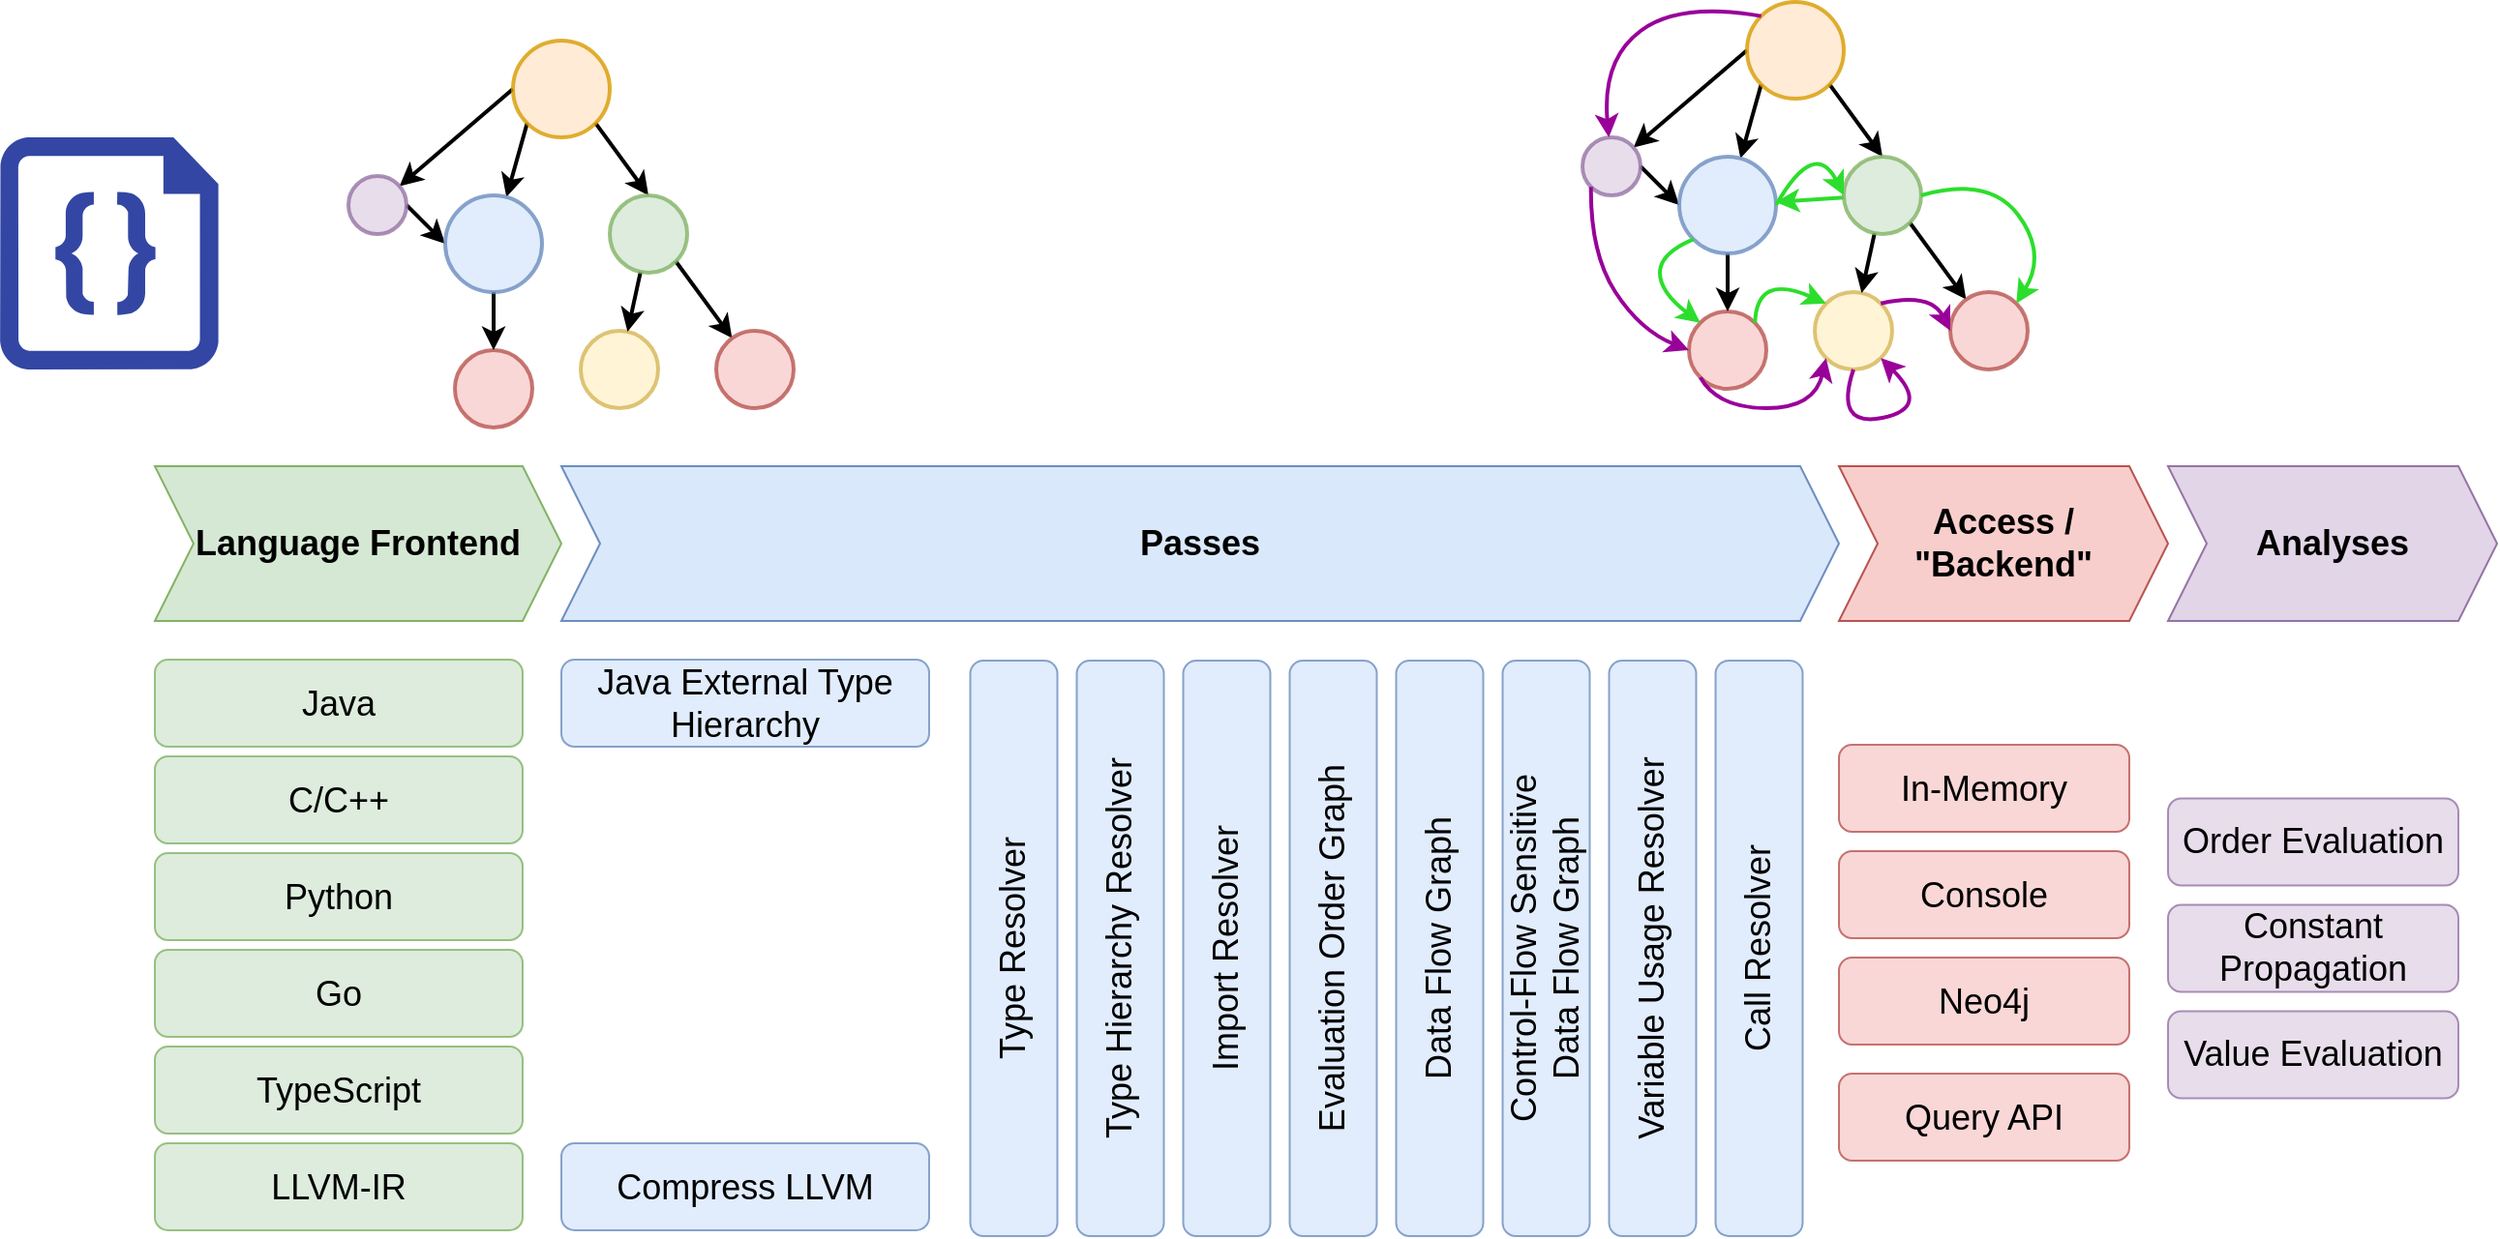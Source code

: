 <mxfile version="20.5.3" type="device"><diagram id="Z0YAflBHM_s1VhrlULr_" name="Page-1"><mxGraphModel dx="1350" dy="1893" grid="1" gridSize="10" guides="1" tooltips="1" connect="1" arrows="1" fold="1" page="1" pageScale="1" pageWidth="850" pageHeight="1100" math="0" shadow="0"><root><mxCell id="0"/><mxCell id="1" parent="0"/><mxCell id="ZCOIfXgAyzWs3JXAa6fL-1" value="&lt;font style=&quot;font-size: 18px;&quot;&gt;&lt;b&gt;Language Frontend&lt;/b&gt;&lt;/font&gt;" style="shape=step;perimeter=stepPerimeter;whiteSpace=wrap;html=1;fixedSize=1;fillColor=#d5e8d4;strokeColor=#82b366;" parent="1" vertex="1"><mxGeometry x="90" y="100" width="210" height="80" as="geometry"/></mxCell><mxCell id="ZCOIfXgAyzWs3JXAa6fL-2" value="&lt;font style=&quot;font-size: 18px;&quot;&gt;&lt;b&gt;Passes&lt;/b&gt;&lt;/font&gt;" style="shape=step;perimeter=stepPerimeter;whiteSpace=wrap;html=1;fixedSize=1;fillColor=#dae8fc;strokeColor=#6c8ebf;" parent="1" vertex="1"><mxGeometry x="300" y="100" width="660" height="80" as="geometry"/></mxCell><mxCell id="ZCOIfXgAyzWs3JXAa6fL-3" value="Java" style="rounded=1;whiteSpace=wrap;html=1;fontSize=18;fillColor=#d5e8d4;strokeColor=#82b366;opacity=80;" parent="1" vertex="1"><mxGeometry x="90" y="200" width="190" height="45" as="geometry"/></mxCell><mxCell id="ZCOIfXgAyzWs3JXAa6fL-4" value="&lt;div&gt;C/C++&lt;/div&gt;" style="rounded=1;whiteSpace=wrap;html=1;fontSize=18;fillColor=#d5e8d4;strokeColor=#82b366;opacity=80;" parent="1" vertex="1"><mxGeometry x="90" y="250" width="190" height="45" as="geometry"/></mxCell><mxCell id="ZCOIfXgAyzWs3JXAa6fL-5" value="Python" style="rounded=1;whiteSpace=wrap;html=1;fontSize=18;fillColor=#d5e8d4;strokeColor=#82b366;opacity=80;" parent="1" vertex="1"><mxGeometry x="90" y="300" width="190" height="45" as="geometry"/></mxCell><mxCell id="ZCOIfXgAyzWs3JXAa6fL-6" value="Go" style="rounded=1;whiteSpace=wrap;html=1;fontSize=18;fillColor=#d5e8d4;strokeColor=#82b366;opacity=80;" parent="1" vertex="1"><mxGeometry x="90" y="350" width="190" height="45" as="geometry"/></mxCell><mxCell id="ZCOIfXgAyzWs3JXAa6fL-8" value="TypeScript" style="rounded=1;whiteSpace=wrap;html=1;fontSize=18;fillColor=#d5e8d4;strokeColor=#82b366;opacity=80;" parent="1" vertex="1"><mxGeometry x="90" y="400" width="190" height="45" as="geometry"/></mxCell><mxCell id="ZCOIfXgAyzWs3JXAa6fL-9" value="LLVM-IR" style="rounded=1;whiteSpace=wrap;html=1;fontSize=18;fillColor=#d5e8d4;strokeColor=#82b366;opacity=80;" parent="1" vertex="1"><mxGeometry x="90" y="450" width="190" height="45" as="geometry"/></mxCell><mxCell id="ZCOIfXgAyzWs3JXAa6fL-10" value="Java External Type Hierarchy" style="rounded=1;whiteSpace=wrap;html=1;fontSize=18;fillColor=#dae8fc;strokeColor=#6c8ebf;opacity=80;" parent="1" vertex="1"><mxGeometry x="300" y="200" width="190" height="45" as="geometry"/></mxCell><mxCell id="ZCOIfXgAyzWs3JXAa6fL-11" value="Compress LLVM" style="rounded=1;whiteSpace=wrap;html=1;fontSize=18;fillColor=#dae8fc;strokeColor=#6c8ebf;opacity=80;" parent="1" vertex="1"><mxGeometry x="300" y="450" width="190" height="45" as="geometry"/></mxCell><mxCell id="ZCOIfXgAyzWs3JXAa6fL-12" value="&lt;div&gt;Type Resolver&lt;/div&gt;" style="rounded=1;whiteSpace=wrap;html=1;fontSize=18;rotation=-90;fillColor=#dae8fc;strokeColor=#6c8ebf;opacity=80;" parent="1" vertex="1"><mxGeometry x="385" y="326.75" width="297.5" height="45" as="geometry"/></mxCell><mxCell id="ZCOIfXgAyzWs3JXAa6fL-13" value="&lt;div&gt;Type Hierarchy Resolver&lt;/div&gt;" style="rounded=1;whiteSpace=wrap;html=1;fontSize=18;rotation=-90;fillColor=#dae8fc;strokeColor=#6c8ebf;opacity=80;" parent="1" vertex="1"><mxGeometry x="440" y="326.75" width="297.5" height="45" as="geometry"/></mxCell><mxCell id="ZCOIfXgAyzWs3JXAa6fL-14" value="Import Resolver" style="rounded=1;whiteSpace=wrap;html=1;fontSize=18;rotation=-90;fillColor=#dae8fc;strokeColor=#6c8ebf;opacity=80;" parent="1" vertex="1"><mxGeometry x="495" y="326.75" width="297.5" height="45" as="geometry"/></mxCell><mxCell id="ZCOIfXgAyzWs3JXAa6fL-15" value="&lt;div&gt;Evaluation Order Graph&lt;/div&gt;" style="rounded=1;whiteSpace=wrap;html=1;fontSize=18;rotation=-90;fillColor=#dae8fc;strokeColor=#6c8ebf;opacity=80;" parent="1" vertex="1"><mxGeometry x="550" y="326.75" width="297.5" height="45" as="geometry"/></mxCell><mxCell id="ZCOIfXgAyzWs3JXAa6fL-16" value="&lt;div&gt;Data Flow Graph&lt;/div&gt;" style="rounded=1;whiteSpace=wrap;html=1;fontSize=18;rotation=-90;fillColor=#dae8fc;strokeColor=#6c8ebf;opacity=80;" parent="1" vertex="1"><mxGeometry x="605" y="326.75" width="297.5" height="45" as="geometry"/></mxCell><mxCell id="ZCOIfXgAyzWs3JXAa6fL-17" value="&lt;div&gt;Control-Flow Sensitive &lt;br&gt;&lt;/div&gt;&lt;div&gt;Data Flow Graph&lt;/div&gt;" style="rounded=1;whiteSpace=wrap;html=1;fontSize=18;rotation=-90;fillColor=#dae8fc;strokeColor=#6c8ebf;opacity=80;" parent="1" vertex="1"><mxGeometry x="660" y="326.75" width="297.5" height="45" as="geometry"/></mxCell><mxCell id="ZCOIfXgAyzWs3JXAa6fL-18" value="&lt;div&gt;Variable Usage Resolver&lt;/div&gt;" style="rounded=1;whiteSpace=wrap;html=1;fontSize=18;rotation=-90;fillColor=#dae8fc;strokeColor=#6c8ebf;opacity=80;" parent="1" vertex="1"><mxGeometry x="715" y="326.75" width="297.5" height="45" as="geometry"/></mxCell><mxCell id="ZCOIfXgAyzWs3JXAa6fL-19" value="&lt;div&gt;Call Resolver&lt;br&gt;&lt;/div&gt;" style="rounded=1;whiteSpace=wrap;html=1;fontSize=18;rotation=-90;fillColor=#dae8fc;strokeColor=#6c8ebf;opacity=80;" parent="1" vertex="1"><mxGeometry x="770" y="326.75" width="297.5" height="45" as="geometry"/></mxCell><mxCell id="ZCOIfXgAyzWs3JXAa6fL-20" value="&lt;b&gt;&lt;font style=&quot;font-size: 18px;&quot;&gt;Access / &quot;Backend&quot;&lt;br&gt;&lt;/font&gt;&lt;/b&gt;" style="shape=step;perimeter=stepPerimeter;whiteSpace=wrap;html=1;fixedSize=1;fillColor=#f8cecc;strokeColor=#b85450;" parent="1" vertex="1"><mxGeometry x="960" y="100" width="170" height="80" as="geometry"/></mxCell><mxCell id="ZCOIfXgAyzWs3JXAa6fL-21" value="In-Memory" style="rounded=1;whiteSpace=wrap;html=1;fontSize=18;fillColor=#f8cecc;strokeColor=#b85450;opacity=80;" parent="1" vertex="1"><mxGeometry x="960" y="244" width="150" height="45" as="geometry"/></mxCell><mxCell id="ZCOIfXgAyzWs3JXAa6fL-22" value="Console" style="rounded=1;whiteSpace=wrap;html=1;fontSize=18;fillColor=#f8cecc;strokeColor=#b85450;opacity=80;" parent="1" vertex="1"><mxGeometry x="960" y="299" width="150" height="45" as="geometry"/></mxCell><mxCell id="ZCOIfXgAyzWs3JXAa6fL-23" value="Neo4j" style="rounded=1;whiteSpace=wrap;html=1;fontSize=18;fillColor=#f8cecc;strokeColor=#b85450;opacity=80;" parent="1" vertex="1"><mxGeometry x="960" y="354" width="150" height="45" as="geometry"/></mxCell><mxCell id="ZCOIfXgAyzWs3JXAa6fL-24" value="Query API" style="rounded=1;whiteSpace=wrap;html=1;fontSize=18;fillColor=#f8cecc;strokeColor=#b85450;opacity=80;" parent="1" vertex="1"><mxGeometry x="960" y="414" width="150" height="45" as="geometry"/></mxCell><mxCell id="ZCOIfXgAyzWs3JXAa6fL-25" value="&lt;b&gt;&lt;font style=&quot;font-size: 18px;&quot;&gt;Analyses&lt;/font&gt;&lt;/b&gt;" style="shape=step;perimeter=stepPerimeter;whiteSpace=wrap;html=1;fixedSize=1;fillColor=#e1d5e7;strokeColor=#9673a6;" parent="1" vertex="1"><mxGeometry x="1130" y="100" width="170" height="80" as="geometry"/></mxCell><mxCell id="ZCOIfXgAyzWs3JXAa6fL-26" value="Order Evaluation" style="rounded=1;whiteSpace=wrap;html=1;fontSize=18;fillColor=#e1d5e7;strokeColor=#9673a6;opacity=80;" parent="1" vertex="1"><mxGeometry x="1130" y="271.75" width="150" height="45" as="geometry"/></mxCell><mxCell id="ZCOIfXgAyzWs3JXAa6fL-27" value="Value Evaluation" style="rounded=1;whiteSpace=wrap;html=1;fontSize=18;fillColor=#e1d5e7;strokeColor=#9673a6;opacity=80;" parent="1" vertex="1"><mxGeometry x="1130" y="381.75" width="150" height="45" as="geometry"/></mxCell><mxCell id="ZCOIfXgAyzWs3JXAa6fL-28" value="Constant Propagation" style="rounded=1;whiteSpace=wrap;html=1;fontSize=18;fillColor=#e1d5e7;strokeColor=#9673a6;opacity=80;" parent="1" vertex="1"><mxGeometry x="1130" y="326.75" width="150" height="45" as="geometry"/></mxCell><mxCell id="8eXQewhOE_7Ki9HrS23d-8" style="rounded=0;orthogonalLoop=1;jettySize=auto;html=1;exitX=0;exitY=1;exitDx=0;exitDy=0;strokeWidth=2;" edge="1" parent="1" source="8eXQewhOE_7Ki9HrS23d-2" target="8eXQewhOE_7Ki9HrS23d-6"><mxGeometry relative="1" as="geometry"><mxPoint x="320" as="sourcePoint"/></mxGeometry></mxCell><mxCell id="8eXQewhOE_7Ki9HrS23d-9" style="edgeStyle=none;rounded=0;orthogonalLoop=1;jettySize=auto;html=1;exitX=1;exitY=1;exitDx=0;exitDy=0;entryX=0.5;entryY=0;entryDx=0;entryDy=0;strokeWidth=2;" edge="1" parent="1" source="8eXQewhOE_7Ki9HrS23d-2" target="8eXQewhOE_7Ki9HrS23d-7"><mxGeometry relative="1" as="geometry"/></mxCell><mxCell id="8eXQewhOE_7Ki9HrS23d-16" style="edgeStyle=none;rounded=0;orthogonalLoop=1;jettySize=auto;html=1;exitX=0;exitY=0.5;exitDx=0;exitDy=0;strokeWidth=2;" edge="1" parent="1" source="8eXQewhOE_7Ki9HrS23d-2" target="8eXQewhOE_7Ki9HrS23d-5"><mxGeometry relative="1" as="geometry"/></mxCell><mxCell id="8eXQewhOE_7Ki9HrS23d-2" value="" style="ellipse;whiteSpace=wrap;html=1;aspect=fixed;opacity=80;fillColor=#ffe6cc;strokeColor=#d79b00;strokeWidth=2;" vertex="1" parent="1"><mxGeometry x="275" y="-120" width="50" height="50" as="geometry"/></mxCell><mxCell id="8eXQewhOE_7Ki9HrS23d-3" value="" style="ellipse;whiteSpace=wrap;html=1;aspect=fixed;opacity=80;fillColor=#fff2cc;strokeColor=#d6b656;strokeWidth=2;" vertex="1" parent="1"><mxGeometry x="310" y="30" width="40" height="40" as="geometry"/></mxCell><mxCell id="8eXQewhOE_7Ki9HrS23d-4" value="" style="ellipse;whiteSpace=wrap;html=1;aspect=fixed;opacity=80;fillColor=#f8cecc;strokeColor=#b85450;strokeWidth=2;" vertex="1" parent="1"><mxGeometry x="245" y="40" width="40" height="40" as="geometry"/></mxCell><mxCell id="8eXQewhOE_7Ki9HrS23d-17" style="edgeStyle=none;rounded=0;orthogonalLoop=1;jettySize=auto;html=1;exitX=1;exitY=0.5;exitDx=0;exitDy=0;entryX=0;entryY=0.5;entryDx=0;entryDy=0;strokeWidth=2;" edge="1" parent="1" source="8eXQewhOE_7Ki9HrS23d-5" target="8eXQewhOE_7Ki9HrS23d-6"><mxGeometry relative="1" as="geometry"><mxPoint x="230" y="-10" as="targetPoint"/></mxGeometry></mxCell><mxCell id="8eXQewhOE_7Ki9HrS23d-5" value="" style="ellipse;whiteSpace=wrap;html=1;aspect=fixed;opacity=80;fillColor=#e1d5e7;strokeColor=#9673a6;strokeWidth=2;" vertex="1" parent="1"><mxGeometry x="190" y="-50" width="30" height="30" as="geometry"/></mxCell><mxCell id="8eXQewhOE_7Ki9HrS23d-11" style="edgeStyle=none;rounded=0;orthogonalLoop=1;jettySize=auto;html=1;exitX=0.5;exitY=1;exitDx=0;exitDy=0;entryX=0.5;entryY=0;entryDx=0;entryDy=0;strokeWidth=2;" edge="1" parent="1" source="8eXQewhOE_7Ki9HrS23d-6" target="8eXQewhOE_7Ki9HrS23d-4"><mxGeometry relative="1" as="geometry"/></mxCell><mxCell id="8eXQewhOE_7Ki9HrS23d-6" value="" style="ellipse;whiteSpace=wrap;html=1;aspect=fixed;opacity=80;fillColor=#dae8fc;strokeColor=#6c8ebf;strokeWidth=2;" vertex="1" parent="1"><mxGeometry x="240" y="-40" width="50" height="50" as="geometry"/></mxCell><mxCell id="8eXQewhOE_7Ki9HrS23d-14" style="edgeStyle=none;rounded=0;orthogonalLoop=1;jettySize=auto;html=1;strokeWidth=2;" edge="1" parent="1" source="8eXQewhOE_7Ki9HrS23d-7" target="8eXQewhOE_7Ki9HrS23d-3"><mxGeometry relative="1" as="geometry"/></mxCell><mxCell id="8eXQewhOE_7Ki9HrS23d-19" style="edgeStyle=none;rounded=0;orthogonalLoop=1;jettySize=auto;html=1;exitX=1;exitY=1;exitDx=0;exitDy=0;strokeWidth=2;" edge="1" parent="1" source="8eXQewhOE_7Ki9HrS23d-7" target="8eXQewhOE_7Ki9HrS23d-18"><mxGeometry relative="1" as="geometry"/></mxCell><mxCell id="8eXQewhOE_7Ki9HrS23d-7" value="" style="ellipse;whiteSpace=wrap;html=1;aspect=fixed;opacity=80;fillColor=#d5e8d4;strokeColor=#82b366;strokeWidth=2;" vertex="1" parent="1"><mxGeometry x="325" y="-40" width="40" height="40" as="geometry"/></mxCell><mxCell id="8eXQewhOE_7Ki9HrS23d-18" value="" style="ellipse;whiteSpace=wrap;html=1;aspect=fixed;opacity=80;fillColor=#f8cecc;strokeColor=#b85450;strokeWidth=2;" vertex="1" parent="1"><mxGeometry x="380" y="30" width="40" height="40" as="geometry"/></mxCell><mxCell id="8eXQewhOE_7Ki9HrS23d-21" style="rounded=0;orthogonalLoop=1;jettySize=auto;html=1;exitX=0;exitY=1;exitDx=0;exitDy=0;strokeWidth=2;" edge="1" parent="1" source="8eXQewhOE_7Ki9HrS23d-24" target="8eXQewhOE_7Ki9HrS23d-30"><mxGeometry relative="1" as="geometry"><mxPoint x="957.5" y="-20" as="sourcePoint"/></mxGeometry></mxCell><mxCell id="8eXQewhOE_7Ki9HrS23d-22" style="edgeStyle=none;rounded=0;orthogonalLoop=1;jettySize=auto;html=1;exitX=1;exitY=1;exitDx=0;exitDy=0;entryX=0.5;entryY=0;entryDx=0;entryDy=0;strokeWidth=2;" edge="1" parent="1" source="8eXQewhOE_7Ki9HrS23d-24" target="8eXQewhOE_7Ki9HrS23d-33"><mxGeometry relative="1" as="geometry"/></mxCell><mxCell id="8eXQewhOE_7Ki9HrS23d-23" style="edgeStyle=none;rounded=0;orthogonalLoop=1;jettySize=auto;html=1;exitX=0;exitY=0.5;exitDx=0;exitDy=0;strokeWidth=2;" edge="1" parent="1" source="8eXQewhOE_7Ki9HrS23d-24" target="8eXQewhOE_7Ki9HrS23d-28"><mxGeometry relative="1" as="geometry"/></mxCell><mxCell id="8eXQewhOE_7Ki9HrS23d-24" value="" style="ellipse;whiteSpace=wrap;html=1;aspect=fixed;opacity=80;fillColor=#ffe6cc;strokeColor=#d79b00;strokeWidth=2;" vertex="1" parent="1"><mxGeometry x="912.5" y="-140" width="50" height="50" as="geometry"/></mxCell><mxCell id="8eXQewhOE_7Ki9HrS23d-25" value="" style="ellipse;whiteSpace=wrap;html=1;aspect=fixed;opacity=80;fillColor=#fff2cc;strokeColor=#d6b656;strokeWidth=2;" vertex="1" parent="1"><mxGeometry x="947.5" y="10" width="40" height="40" as="geometry"/></mxCell><mxCell id="8eXQewhOE_7Ki9HrS23d-26" value="" style="ellipse;whiteSpace=wrap;html=1;aspect=fixed;opacity=80;fillColor=#f8cecc;strokeColor=#b85450;strokeWidth=2;" vertex="1" parent="1"><mxGeometry x="882.5" y="20" width="40" height="40" as="geometry"/></mxCell><mxCell id="8eXQewhOE_7Ki9HrS23d-27" style="edgeStyle=none;rounded=0;orthogonalLoop=1;jettySize=auto;html=1;exitX=1;exitY=0.5;exitDx=0;exitDy=0;entryX=0;entryY=0.5;entryDx=0;entryDy=0;strokeWidth=2;" edge="1" parent="1" source="8eXQewhOE_7Ki9HrS23d-28" target="8eXQewhOE_7Ki9HrS23d-30"><mxGeometry relative="1" as="geometry"><mxPoint x="867.5" y="-30" as="targetPoint"/></mxGeometry></mxCell><mxCell id="8eXQewhOE_7Ki9HrS23d-28" value="" style="ellipse;whiteSpace=wrap;html=1;aspect=fixed;opacity=80;fillColor=#e1d5e7;strokeColor=#9673a6;strokeWidth=2;" vertex="1" parent="1"><mxGeometry x="827.5" y="-70" width="30" height="30" as="geometry"/></mxCell><mxCell id="8eXQewhOE_7Ki9HrS23d-29" style="edgeStyle=none;rounded=0;orthogonalLoop=1;jettySize=auto;html=1;exitX=0.5;exitY=1;exitDx=0;exitDy=0;entryX=0.5;entryY=0;entryDx=0;entryDy=0;strokeWidth=2;" edge="1" parent="1" source="8eXQewhOE_7Ki9HrS23d-30" target="8eXQewhOE_7Ki9HrS23d-26"><mxGeometry relative="1" as="geometry"/></mxCell><mxCell id="8eXQewhOE_7Ki9HrS23d-30" value="" style="ellipse;whiteSpace=wrap;html=1;aspect=fixed;opacity=80;fillColor=#dae8fc;strokeColor=#6c8ebf;strokeWidth=2;" vertex="1" parent="1"><mxGeometry x="877.5" y="-60" width="50" height="50" as="geometry"/></mxCell><mxCell id="8eXQewhOE_7Ki9HrS23d-31" style="edgeStyle=none;rounded=0;orthogonalLoop=1;jettySize=auto;html=1;strokeWidth=2;" edge="1" parent="1" source="8eXQewhOE_7Ki9HrS23d-33" target="8eXQewhOE_7Ki9HrS23d-25"><mxGeometry relative="1" as="geometry"/></mxCell><mxCell id="8eXQewhOE_7Ki9HrS23d-32" style="edgeStyle=none;rounded=0;orthogonalLoop=1;jettySize=auto;html=1;exitX=1;exitY=1;exitDx=0;exitDy=0;strokeWidth=2;" edge="1" parent="1" source="8eXQewhOE_7Ki9HrS23d-33" target="8eXQewhOE_7Ki9HrS23d-34"><mxGeometry relative="1" as="geometry"/></mxCell><mxCell id="8eXQewhOE_7Ki9HrS23d-42" value="" style="edgeStyle=none;rounded=0;orthogonalLoop=1;jettySize=auto;html=1;strokeColor=#2CDE2C;strokeWidth=2;" edge="1" parent="1" source="8eXQewhOE_7Ki9HrS23d-33" target="8eXQewhOE_7Ki9HrS23d-30"><mxGeometry relative="1" as="geometry"/></mxCell><mxCell id="8eXQewhOE_7Ki9HrS23d-33" value="" style="ellipse;whiteSpace=wrap;html=1;aspect=fixed;opacity=80;fillColor=#d5e8d4;strokeColor=#82b366;strokeWidth=2;" vertex="1" parent="1"><mxGeometry x="962.5" y="-60" width="40" height="40" as="geometry"/></mxCell><mxCell id="8eXQewhOE_7Ki9HrS23d-34" value="" style="ellipse;whiteSpace=wrap;html=1;aspect=fixed;opacity=80;fillColor=#f8cecc;strokeColor=#b85450;strokeWidth=2;" vertex="1" parent="1"><mxGeometry x="1017.5" y="10" width="40" height="40" as="geometry"/></mxCell><mxCell id="8eXQewhOE_7Ki9HrS23d-35" value="" style="curved=1;endArrow=classic;html=1;rounded=0;exitX=0;exitY=0;exitDx=0;exitDy=0;strokeColor=#990099;strokeWidth=2;" edge="1" parent="1" source="8eXQewhOE_7Ki9HrS23d-24" target="8eXQewhOE_7Ki9HrS23d-28"><mxGeometry width="50" height="50" relative="1" as="geometry"><mxPoint x="777.5" y="190" as="sourcePoint"/><mxPoint x="827.5" y="140" as="targetPoint"/><Array as="points"><mxPoint x="877.5" y="-140"/><mxPoint x="837.5" y="-110"/></Array></mxGeometry></mxCell><mxCell id="8eXQewhOE_7Ki9HrS23d-37" value="" style="curved=1;endArrow=classic;html=1;rounded=0;exitX=0;exitY=1;exitDx=0;exitDy=0;strokeColor=#990099;entryX=0;entryY=0.5;entryDx=0;entryDy=0;strokeWidth=2;" edge="1" parent="1" source="8eXQewhOE_7Ki9HrS23d-28" target="8eXQewhOE_7Ki9HrS23d-26"><mxGeometry width="50" height="50" relative="1" as="geometry"><mxPoint x="939.822" y="-112.678" as="sourcePoint"/><mxPoint x="861.142" y="-49.938" as="targetPoint"/><Array as="points"><mxPoint x="831.5" y="-10"/><mxPoint x="857.5" y="30"/></Array></mxGeometry></mxCell><mxCell id="8eXQewhOE_7Ki9HrS23d-38" value="" style="curved=1;endArrow=classic;html=1;rounded=0;strokeColor=#990099;entryX=0;entryY=1;entryDx=0;entryDy=0;exitX=0;exitY=1;exitDx=0;exitDy=0;strokeWidth=2;" edge="1" parent="1" source="8eXQewhOE_7Ki9HrS23d-26" target="8eXQewhOE_7Ki9HrS23d-25"><mxGeometry width="50" height="50" relative="1" as="geometry"><mxPoint x="777.5" y="190" as="sourcePoint"/><mxPoint x="827.5" y="140" as="targetPoint"/><Array as="points"><mxPoint x="897.5" y="70"/><mxPoint x="947.5" y="70"/></Array></mxGeometry></mxCell><mxCell id="8eXQewhOE_7Ki9HrS23d-39" value="" style="curved=1;endArrow=classic;html=1;rounded=0;strokeColor=#990099;exitX=0.5;exitY=1;exitDx=0;exitDy=0;entryX=1;entryY=1;entryDx=0;entryDy=0;strokeWidth=2;" edge="1" parent="1" source="8eXQewhOE_7Ki9HrS23d-25" target="8eXQewhOE_7Ki9HrS23d-25"><mxGeometry width="50" height="50" relative="1" as="geometry"><mxPoint x="777.5" y="190" as="sourcePoint"/><mxPoint x="827.5" y="140" as="targetPoint"/><Array as="points"><mxPoint x="957.5" y="80"/><mxPoint x="1007.5" y="70"/></Array></mxGeometry></mxCell><mxCell id="8eXQewhOE_7Ki9HrS23d-40" value="" style="curved=1;endArrow=classic;html=1;rounded=0;strokeColor=#990099;exitX=1;exitY=0;exitDx=0;exitDy=0;entryX=0;entryY=0.5;entryDx=0;entryDy=0;strokeWidth=2;" edge="1" parent="1" source="8eXQewhOE_7Ki9HrS23d-25" target="8eXQewhOE_7Ki9HrS23d-34"><mxGeometry width="50" height="50" relative="1" as="geometry"><mxPoint x="777.5" y="190" as="sourcePoint"/><mxPoint x="827.5" y="140" as="targetPoint"/><Array as="points"><mxPoint x="1007.5" y="10"/></Array></mxGeometry></mxCell><mxCell id="8eXQewhOE_7Ki9HrS23d-41" value="" style="curved=1;endArrow=classic;html=1;rounded=0;strokeColor=#2CDE2C;exitX=1;exitY=0.5;exitDx=0;exitDy=0;entryX=0;entryY=0.5;entryDx=0;entryDy=0;strokeWidth=2;" edge="1" parent="1" source="8eXQewhOE_7Ki9HrS23d-30" target="8eXQewhOE_7Ki9HrS23d-33"><mxGeometry width="50" height="50" relative="1" as="geometry"><mxPoint x="777.5" y="190" as="sourcePoint"/><mxPoint x="827.5" y="140" as="targetPoint"/><Array as="points"><mxPoint x="947.5" y="-70"/></Array></mxGeometry></mxCell><mxCell id="8eXQewhOE_7Ki9HrS23d-43" value="" style="curved=1;endArrow=classic;html=1;rounded=0;strokeColor=#2CDE2C;exitX=1;exitY=0.5;exitDx=0;exitDy=0;entryX=1;entryY=0;entryDx=0;entryDy=0;strokeWidth=2;" edge="1" parent="1" source="8eXQewhOE_7Ki9HrS23d-33" target="8eXQewhOE_7Ki9HrS23d-34"><mxGeometry width="50" height="50" relative="1" as="geometry"><mxPoint x="777.5" y="160" as="sourcePoint"/><mxPoint x="827.5" y="110" as="targetPoint"/><Array as="points"><mxPoint x="1037.5" y="-50"/><mxPoint x="1067.5" y="-10"/></Array></mxGeometry></mxCell><mxCell id="8eXQewhOE_7Ki9HrS23d-44" value="" style="curved=1;endArrow=classic;html=1;rounded=0;strokeColor=#2CDE2C;exitX=0;exitY=1;exitDx=0;exitDy=0;entryX=0;entryY=0;entryDx=0;entryDy=0;strokeWidth=2;" edge="1" parent="1" source="8eXQewhOE_7Ki9HrS23d-30" target="8eXQewhOE_7Ki9HrS23d-26"><mxGeometry width="50" height="50" relative="1" as="geometry"><mxPoint x="777.5" y="160" as="sourcePoint"/><mxPoint x="827.5" y="110" as="targetPoint"/><Array as="points"><mxPoint x="867.5" y="-10"/><mxPoint x="867.5" y="10"/></Array></mxGeometry></mxCell><mxCell id="8eXQewhOE_7Ki9HrS23d-45" value="" style="curved=1;endArrow=classic;html=1;rounded=0;strokeColor=#2CDE2C;entryX=0;entryY=0;entryDx=0;entryDy=0;exitX=1;exitY=0;exitDx=0;exitDy=0;strokeWidth=2;" edge="1" parent="1" source="8eXQewhOE_7Ki9HrS23d-26" target="8eXQewhOE_7Ki9HrS23d-25"><mxGeometry width="50" height="50" relative="1" as="geometry"><mxPoint x="777.5" y="160" as="sourcePoint"/><mxPoint x="827.5" y="110" as="targetPoint"/><Array as="points"><mxPoint x="917.5"/></Array></mxGeometry></mxCell><mxCell id="8eXQewhOE_7Ki9HrS23d-51" value="" style="sketch=0;aspect=fixed;pointerEvents=1;shadow=0;dashed=0;html=1;strokeColor=none;labelPosition=center;verticalLabelPosition=bottom;verticalAlign=top;align=center;fillColor=#00188D;shape=mxgraph.azure.code_file;strokeWidth=1;fontSize=7;opacity=80;" vertex="1" parent="1"><mxGeometry x="10" y="-70" width="112.8" height="120" as="geometry"/></mxCell></root></mxGraphModel></diagram></mxfile>